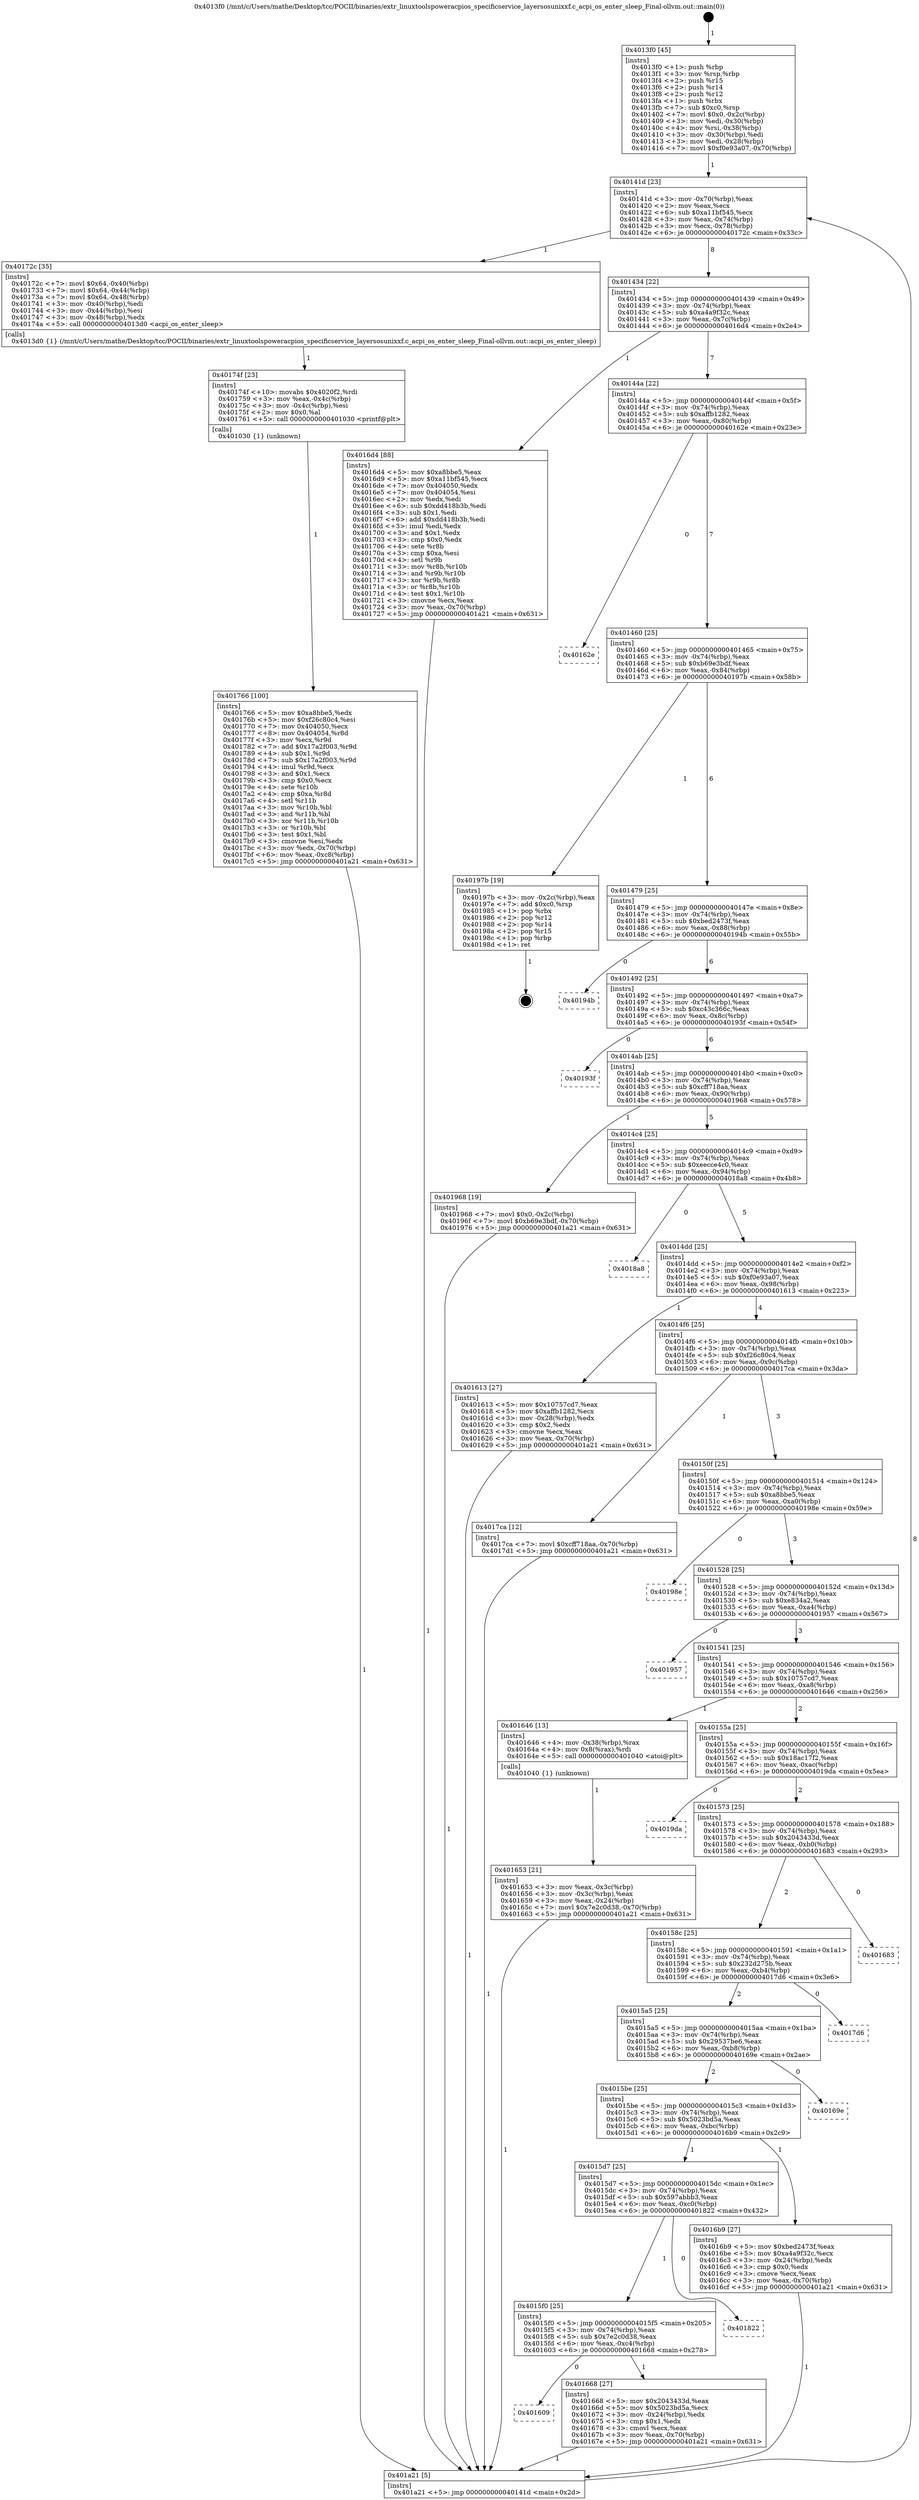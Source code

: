 digraph "0x4013f0" {
  label = "0x4013f0 (/mnt/c/Users/mathe/Desktop/tcc/POCII/binaries/extr_linuxtoolspoweracpios_specificservice_layersosunixxf.c_acpi_os_enter_sleep_Final-ollvm.out::main(0))"
  labelloc = "t"
  node[shape=record]

  Entry [label="",width=0.3,height=0.3,shape=circle,fillcolor=black,style=filled]
  "0x40141d" [label="{
     0x40141d [23]\l
     | [instrs]\l
     &nbsp;&nbsp;0x40141d \<+3\>: mov -0x70(%rbp),%eax\l
     &nbsp;&nbsp;0x401420 \<+2\>: mov %eax,%ecx\l
     &nbsp;&nbsp;0x401422 \<+6\>: sub $0xa11bf545,%ecx\l
     &nbsp;&nbsp;0x401428 \<+3\>: mov %eax,-0x74(%rbp)\l
     &nbsp;&nbsp;0x40142b \<+3\>: mov %ecx,-0x78(%rbp)\l
     &nbsp;&nbsp;0x40142e \<+6\>: je 000000000040172c \<main+0x33c\>\l
  }"]
  "0x40172c" [label="{
     0x40172c [35]\l
     | [instrs]\l
     &nbsp;&nbsp;0x40172c \<+7\>: movl $0x64,-0x40(%rbp)\l
     &nbsp;&nbsp;0x401733 \<+7\>: movl $0x64,-0x44(%rbp)\l
     &nbsp;&nbsp;0x40173a \<+7\>: movl $0x64,-0x48(%rbp)\l
     &nbsp;&nbsp;0x401741 \<+3\>: mov -0x40(%rbp),%edi\l
     &nbsp;&nbsp;0x401744 \<+3\>: mov -0x44(%rbp),%esi\l
     &nbsp;&nbsp;0x401747 \<+3\>: mov -0x48(%rbp),%edx\l
     &nbsp;&nbsp;0x40174a \<+5\>: call 00000000004013d0 \<acpi_os_enter_sleep\>\l
     | [calls]\l
     &nbsp;&nbsp;0x4013d0 \{1\} (/mnt/c/Users/mathe/Desktop/tcc/POCII/binaries/extr_linuxtoolspoweracpios_specificservice_layersosunixxf.c_acpi_os_enter_sleep_Final-ollvm.out::acpi_os_enter_sleep)\l
  }"]
  "0x401434" [label="{
     0x401434 [22]\l
     | [instrs]\l
     &nbsp;&nbsp;0x401434 \<+5\>: jmp 0000000000401439 \<main+0x49\>\l
     &nbsp;&nbsp;0x401439 \<+3\>: mov -0x74(%rbp),%eax\l
     &nbsp;&nbsp;0x40143c \<+5\>: sub $0xa4a9f32c,%eax\l
     &nbsp;&nbsp;0x401441 \<+3\>: mov %eax,-0x7c(%rbp)\l
     &nbsp;&nbsp;0x401444 \<+6\>: je 00000000004016d4 \<main+0x2e4\>\l
  }"]
  Exit [label="",width=0.3,height=0.3,shape=circle,fillcolor=black,style=filled,peripheries=2]
  "0x4016d4" [label="{
     0x4016d4 [88]\l
     | [instrs]\l
     &nbsp;&nbsp;0x4016d4 \<+5\>: mov $0xa8bbe5,%eax\l
     &nbsp;&nbsp;0x4016d9 \<+5\>: mov $0xa11bf545,%ecx\l
     &nbsp;&nbsp;0x4016de \<+7\>: mov 0x404050,%edx\l
     &nbsp;&nbsp;0x4016e5 \<+7\>: mov 0x404054,%esi\l
     &nbsp;&nbsp;0x4016ec \<+2\>: mov %edx,%edi\l
     &nbsp;&nbsp;0x4016ee \<+6\>: sub $0xdd418b3b,%edi\l
     &nbsp;&nbsp;0x4016f4 \<+3\>: sub $0x1,%edi\l
     &nbsp;&nbsp;0x4016f7 \<+6\>: add $0xdd418b3b,%edi\l
     &nbsp;&nbsp;0x4016fd \<+3\>: imul %edi,%edx\l
     &nbsp;&nbsp;0x401700 \<+3\>: and $0x1,%edx\l
     &nbsp;&nbsp;0x401703 \<+3\>: cmp $0x0,%edx\l
     &nbsp;&nbsp;0x401706 \<+4\>: sete %r8b\l
     &nbsp;&nbsp;0x40170a \<+3\>: cmp $0xa,%esi\l
     &nbsp;&nbsp;0x40170d \<+4\>: setl %r9b\l
     &nbsp;&nbsp;0x401711 \<+3\>: mov %r8b,%r10b\l
     &nbsp;&nbsp;0x401714 \<+3\>: and %r9b,%r10b\l
     &nbsp;&nbsp;0x401717 \<+3\>: xor %r9b,%r8b\l
     &nbsp;&nbsp;0x40171a \<+3\>: or %r8b,%r10b\l
     &nbsp;&nbsp;0x40171d \<+4\>: test $0x1,%r10b\l
     &nbsp;&nbsp;0x401721 \<+3\>: cmovne %ecx,%eax\l
     &nbsp;&nbsp;0x401724 \<+3\>: mov %eax,-0x70(%rbp)\l
     &nbsp;&nbsp;0x401727 \<+5\>: jmp 0000000000401a21 \<main+0x631\>\l
  }"]
  "0x40144a" [label="{
     0x40144a [22]\l
     | [instrs]\l
     &nbsp;&nbsp;0x40144a \<+5\>: jmp 000000000040144f \<main+0x5f\>\l
     &nbsp;&nbsp;0x40144f \<+3\>: mov -0x74(%rbp),%eax\l
     &nbsp;&nbsp;0x401452 \<+5\>: sub $0xaffb1282,%eax\l
     &nbsp;&nbsp;0x401457 \<+3\>: mov %eax,-0x80(%rbp)\l
     &nbsp;&nbsp;0x40145a \<+6\>: je 000000000040162e \<main+0x23e\>\l
  }"]
  "0x401766" [label="{
     0x401766 [100]\l
     | [instrs]\l
     &nbsp;&nbsp;0x401766 \<+5\>: mov $0xa8bbe5,%edx\l
     &nbsp;&nbsp;0x40176b \<+5\>: mov $0xf26c80c4,%esi\l
     &nbsp;&nbsp;0x401770 \<+7\>: mov 0x404050,%ecx\l
     &nbsp;&nbsp;0x401777 \<+8\>: mov 0x404054,%r8d\l
     &nbsp;&nbsp;0x40177f \<+3\>: mov %ecx,%r9d\l
     &nbsp;&nbsp;0x401782 \<+7\>: add $0x17a2f003,%r9d\l
     &nbsp;&nbsp;0x401789 \<+4\>: sub $0x1,%r9d\l
     &nbsp;&nbsp;0x40178d \<+7\>: sub $0x17a2f003,%r9d\l
     &nbsp;&nbsp;0x401794 \<+4\>: imul %r9d,%ecx\l
     &nbsp;&nbsp;0x401798 \<+3\>: and $0x1,%ecx\l
     &nbsp;&nbsp;0x40179b \<+3\>: cmp $0x0,%ecx\l
     &nbsp;&nbsp;0x40179e \<+4\>: sete %r10b\l
     &nbsp;&nbsp;0x4017a2 \<+4\>: cmp $0xa,%r8d\l
     &nbsp;&nbsp;0x4017a6 \<+4\>: setl %r11b\l
     &nbsp;&nbsp;0x4017aa \<+3\>: mov %r10b,%bl\l
     &nbsp;&nbsp;0x4017ad \<+3\>: and %r11b,%bl\l
     &nbsp;&nbsp;0x4017b0 \<+3\>: xor %r11b,%r10b\l
     &nbsp;&nbsp;0x4017b3 \<+3\>: or %r10b,%bl\l
     &nbsp;&nbsp;0x4017b6 \<+3\>: test $0x1,%bl\l
     &nbsp;&nbsp;0x4017b9 \<+3\>: cmovne %esi,%edx\l
     &nbsp;&nbsp;0x4017bc \<+3\>: mov %edx,-0x70(%rbp)\l
     &nbsp;&nbsp;0x4017bf \<+6\>: mov %eax,-0xc8(%rbp)\l
     &nbsp;&nbsp;0x4017c5 \<+5\>: jmp 0000000000401a21 \<main+0x631\>\l
  }"]
  "0x40162e" [label="{
     0x40162e\l
  }", style=dashed]
  "0x401460" [label="{
     0x401460 [25]\l
     | [instrs]\l
     &nbsp;&nbsp;0x401460 \<+5\>: jmp 0000000000401465 \<main+0x75\>\l
     &nbsp;&nbsp;0x401465 \<+3\>: mov -0x74(%rbp),%eax\l
     &nbsp;&nbsp;0x401468 \<+5\>: sub $0xb69e3bdf,%eax\l
     &nbsp;&nbsp;0x40146d \<+6\>: mov %eax,-0x84(%rbp)\l
     &nbsp;&nbsp;0x401473 \<+6\>: je 000000000040197b \<main+0x58b\>\l
  }"]
  "0x40174f" [label="{
     0x40174f [23]\l
     | [instrs]\l
     &nbsp;&nbsp;0x40174f \<+10\>: movabs $0x4020f2,%rdi\l
     &nbsp;&nbsp;0x401759 \<+3\>: mov %eax,-0x4c(%rbp)\l
     &nbsp;&nbsp;0x40175c \<+3\>: mov -0x4c(%rbp),%esi\l
     &nbsp;&nbsp;0x40175f \<+2\>: mov $0x0,%al\l
     &nbsp;&nbsp;0x401761 \<+5\>: call 0000000000401030 \<printf@plt\>\l
     | [calls]\l
     &nbsp;&nbsp;0x401030 \{1\} (unknown)\l
  }"]
  "0x40197b" [label="{
     0x40197b [19]\l
     | [instrs]\l
     &nbsp;&nbsp;0x40197b \<+3\>: mov -0x2c(%rbp),%eax\l
     &nbsp;&nbsp;0x40197e \<+7\>: add $0xc0,%rsp\l
     &nbsp;&nbsp;0x401985 \<+1\>: pop %rbx\l
     &nbsp;&nbsp;0x401986 \<+2\>: pop %r12\l
     &nbsp;&nbsp;0x401988 \<+2\>: pop %r14\l
     &nbsp;&nbsp;0x40198a \<+2\>: pop %r15\l
     &nbsp;&nbsp;0x40198c \<+1\>: pop %rbp\l
     &nbsp;&nbsp;0x40198d \<+1\>: ret\l
  }"]
  "0x401479" [label="{
     0x401479 [25]\l
     | [instrs]\l
     &nbsp;&nbsp;0x401479 \<+5\>: jmp 000000000040147e \<main+0x8e\>\l
     &nbsp;&nbsp;0x40147e \<+3\>: mov -0x74(%rbp),%eax\l
     &nbsp;&nbsp;0x401481 \<+5\>: sub $0xbed2473f,%eax\l
     &nbsp;&nbsp;0x401486 \<+6\>: mov %eax,-0x88(%rbp)\l
     &nbsp;&nbsp;0x40148c \<+6\>: je 000000000040194b \<main+0x55b\>\l
  }"]
  "0x401609" [label="{
     0x401609\l
  }", style=dashed]
  "0x40194b" [label="{
     0x40194b\l
  }", style=dashed]
  "0x401492" [label="{
     0x401492 [25]\l
     | [instrs]\l
     &nbsp;&nbsp;0x401492 \<+5\>: jmp 0000000000401497 \<main+0xa7\>\l
     &nbsp;&nbsp;0x401497 \<+3\>: mov -0x74(%rbp),%eax\l
     &nbsp;&nbsp;0x40149a \<+5\>: sub $0xc43c366c,%eax\l
     &nbsp;&nbsp;0x40149f \<+6\>: mov %eax,-0x8c(%rbp)\l
     &nbsp;&nbsp;0x4014a5 \<+6\>: je 000000000040193f \<main+0x54f\>\l
  }"]
  "0x401668" [label="{
     0x401668 [27]\l
     | [instrs]\l
     &nbsp;&nbsp;0x401668 \<+5\>: mov $0x2043433d,%eax\l
     &nbsp;&nbsp;0x40166d \<+5\>: mov $0x5023bd5a,%ecx\l
     &nbsp;&nbsp;0x401672 \<+3\>: mov -0x24(%rbp),%edx\l
     &nbsp;&nbsp;0x401675 \<+3\>: cmp $0x1,%edx\l
     &nbsp;&nbsp;0x401678 \<+3\>: cmovl %ecx,%eax\l
     &nbsp;&nbsp;0x40167b \<+3\>: mov %eax,-0x70(%rbp)\l
     &nbsp;&nbsp;0x40167e \<+5\>: jmp 0000000000401a21 \<main+0x631\>\l
  }"]
  "0x40193f" [label="{
     0x40193f\l
  }", style=dashed]
  "0x4014ab" [label="{
     0x4014ab [25]\l
     | [instrs]\l
     &nbsp;&nbsp;0x4014ab \<+5\>: jmp 00000000004014b0 \<main+0xc0\>\l
     &nbsp;&nbsp;0x4014b0 \<+3\>: mov -0x74(%rbp),%eax\l
     &nbsp;&nbsp;0x4014b3 \<+5\>: sub $0xcff718aa,%eax\l
     &nbsp;&nbsp;0x4014b8 \<+6\>: mov %eax,-0x90(%rbp)\l
     &nbsp;&nbsp;0x4014be \<+6\>: je 0000000000401968 \<main+0x578\>\l
  }"]
  "0x4015f0" [label="{
     0x4015f0 [25]\l
     | [instrs]\l
     &nbsp;&nbsp;0x4015f0 \<+5\>: jmp 00000000004015f5 \<main+0x205\>\l
     &nbsp;&nbsp;0x4015f5 \<+3\>: mov -0x74(%rbp),%eax\l
     &nbsp;&nbsp;0x4015f8 \<+5\>: sub $0x7e2c0d38,%eax\l
     &nbsp;&nbsp;0x4015fd \<+6\>: mov %eax,-0xc4(%rbp)\l
     &nbsp;&nbsp;0x401603 \<+6\>: je 0000000000401668 \<main+0x278\>\l
  }"]
  "0x401968" [label="{
     0x401968 [19]\l
     | [instrs]\l
     &nbsp;&nbsp;0x401968 \<+7\>: movl $0x0,-0x2c(%rbp)\l
     &nbsp;&nbsp;0x40196f \<+7\>: movl $0xb69e3bdf,-0x70(%rbp)\l
     &nbsp;&nbsp;0x401976 \<+5\>: jmp 0000000000401a21 \<main+0x631\>\l
  }"]
  "0x4014c4" [label="{
     0x4014c4 [25]\l
     | [instrs]\l
     &nbsp;&nbsp;0x4014c4 \<+5\>: jmp 00000000004014c9 \<main+0xd9\>\l
     &nbsp;&nbsp;0x4014c9 \<+3\>: mov -0x74(%rbp),%eax\l
     &nbsp;&nbsp;0x4014cc \<+5\>: sub $0xeecce4c0,%eax\l
     &nbsp;&nbsp;0x4014d1 \<+6\>: mov %eax,-0x94(%rbp)\l
     &nbsp;&nbsp;0x4014d7 \<+6\>: je 00000000004018a8 \<main+0x4b8\>\l
  }"]
  "0x401822" [label="{
     0x401822\l
  }", style=dashed]
  "0x4018a8" [label="{
     0x4018a8\l
  }", style=dashed]
  "0x4014dd" [label="{
     0x4014dd [25]\l
     | [instrs]\l
     &nbsp;&nbsp;0x4014dd \<+5\>: jmp 00000000004014e2 \<main+0xf2\>\l
     &nbsp;&nbsp;0x4014e2 \<+3\>: mov -0x74(%rbp),%eax\l
     &nbsp;&nbsp;0x4014e5 \<+5\>: sub $0xf0e93a07,%eax\l
     &nbsp;&nbsp;0x4014ea \<+6\>: mov %eax,-0x98(%rbp)\l
     &nbsp;&nbsp;0x4014f0 \<+6\>: je 0000000000401613 \<main+0x223\>\l
  }"]
  "0x4015d7" [label="{
     0x4015d7 [25]\l
     | [instrs]\l
     &nbsp;&nbsp;0x4015d7 \<+5\>: jmp 00000000004015dc \<main+0x1ec\>\l
     &nbsp;&nbsp;0x4015dc \<+3\>: mov -0x74(%rbp),%eax\l
     &nbsp;&nbsp;0x4015df \<+5\>: sub $0x597abbb3,%eax\l
     &nbsp;&nbsp;0x4015e4 \<+6\>: mov %eax,-0xc0(%rbp)\l
     &nbsp;&nbsp;0x4015ea \<+6\>: je 0000000000401822 \<main+0x432\>\l
  }"]
  "0x401613" [label="{
     0x401613 [27]\l
     | [instrs]\l
     &nbsp;&nbsp;0x401613 \<+5\>: mov $0x10757cd7,%eax\l
     &nbsp;&nbsp;0x401618 \<+5\>: mov $0xaffb1282,%ecx\l
     &nbsp;&nbsp;0x40161d \<+3\>: mov -0x28(%rbp),%edx\l
     &nbsp;&nbsp;0x401620 \<+3\>: cmp $0x2,%edx\l
     &nbsp;&nbsp;0x401623 \<+3\>: cmovne %ecx,%eax\l
     &nbsp;&nbsp;0x401626 \<+3\>: mov %eax,-0x70(%rbp)\l
     &nbsp;&nbsp;0x401629 \<+5\>: jmp 0000000000401a21 \<main+0x631\>\l
  }"]
  "0x4014f6" [label="{
     0x4014f6 [25]\l
     | [instrs]\l
     &nbsp;&nbsp;0x4014f6 \<+5\>: jmp 00000000004014fb \<main+0x10b\>\l
     &nbsp;&nbsp;0x4014fb \<+3\>: mov -0x74(%rbp),%eax\l
     &nbsp;&nbsp;0x4014fe \<+5\>: sub $0xf26c80c4,%eax\l
     &nbsp;&nbsp;0x401503 \<+6\>: mov %eax,-0x9c(%rbp)\l
     &nbsp;&nbsp;0x401509 \<+6\>: je 00000000004017ca \<main+0x3da\>\l
  }"]
  "0x401a21" [label="{
     0x401a21 [5]\l
     | [instrs]\l
     &nbsp;&nbsp;0x401a21 \<+5\>: jmp 000000000040141d \<main+0x2d\>\l
  }"]
  "0x4013f0" [label="{
     0x4013f0 [45]\l
     | [instrs]\l
     &nbsp;&nbsp;0x4013f0 \<+1\>: push %rbp\l
     &nbsp;&nbsp;0x4013f1 \<+3\>: mov %rsp,%rbp\l
     &nbsp;&nbsp;0x4013f4 \<+2\>: push %r15\l
     &nbsp;&nbsp;0x4013f6 \<+2\>: push %r14\l
     &nbsp;&nbsp;0x4013f8 \<+2\>: push %r12\l
     &nbsp;&nbsp;0x4013fa \<+1\>: push %rbx\l
     &nbsp;&nbsp;0x4013fb \<+7\>: sub $0xc0,%rsp\l
     &nbsp;&nbsp;0x401402 \<+7\>: movl $0x0,-0x2c(%rbp)\l
     &nbsp;&nbsp;0x401409 \<+3\>: mov %edi,-0x30(%rbp)\l
     &nbsp;&nbsp;0x40140c \<+4\>: mov %rsi,-0x38(%rbp)\l
     &nbsp;&nbsp;0x401410 \<+3\>: mov -0x30(%rbp),%edi\l
     &nbsp;&nbsp;0x401413 \<+3\>: mov %edi,-0x28(%rbp)\l
     &nbsp;&nbsp;0x401416 \<+7\>: movl $0xf0e93a07,-0x70(%rbp)\l
  }"]
  "0x4016b9" [label="{
     0x4016b9 [27]\l
     | [instrs]\l
     &nbsp;&nbsp;0x4016b9 \<+5\>: mov $0xbed2473f,%eax\l
     &nbsp;&nbsp;0x4016be \<+5\>: mov $0xa4a9f32c,%ecx\l
     &nbsp;&nbsp;0x4016c3 \<+3\>: mov -0x24(%rbp),%edx\l
     &nbsp;&nbsp;0x4016c6 \<+3\>: cmp $0x0,%edx\l
     &nbsp;&nbsp;0x4016c9 \<+3\>: cmove %ecx,%eax\l
     &nbsp;&nbsp;0x4016cc \<+3\>: mov %eax,-0x70(%rbp)\l
     &nbsp;&nbsp;0x4016cf \<+5\>: jmp 0000000000401a21 \<main+0x631\>\l
  }"]
  "0x4017ca" [label="{
     0x4017ca [12]\l
     | [instrs]\l
     &nbsp;&nbsp;0x4017ca \<+7\>: movl $0xcff718aa,-0x70(%rbp)\l
     &nbsp;&nbsp;0x4017d1 \<+5\>: jmp 0000000000401a21 \<main+0x631\>\l
  }"]
  "0x40150f" [label="{
     0x40150f [25]\l
     | [instrs]\l
     &nbsp;&nbsp;0x40150f \<+5\>: jmp 0000000000401514 \<main+0x124\>\l
     &nbsp;&nbsp;0x401514 \<+3\>: mov -0x74(%rbp),%eax\l
     &nbsp;&nbsp;0x401517 \<+5\>: sub $0xa8bbe5,%eax\l
     &nbsp;&nbsp;0x40151c \<+6\>: mov %eax,-0xa0(%rbp)\l
     &nbsp;&nbsp;0x401522 \<+6\>: je 000000000040198e \<main+0x59e\>\l
  }"]
  "0x4015be" [label="{
     0x4015be [25]\l
     | [instrs]\l
     &nbsp;&nbsp;0x4015be \<+5\>: jmp 00000000004015c3 \<main+0x1d3\>\l
     &nbsp;&nbsp;0x4015c3 \<+3\>: mov -0x74(%rbp),%eax\l
     &nbsp;&nbsp;0x4015c6 \<+5\>: sub $0x5023bd5a,%eax\l
     &nbsp;&nbsp;0x4015cb \<+6\>: mov %eax,-0xbc(%rbp)\l
     &nbsp;&nbsp;0x4015d1 \<+6\>: je 00000000004016b9 \<main+0x2c9\>\l
  }"]
  "0x40198e" [label="{
     0x40198e\l
  }", style=dashed]
  "0x401528" [label="{
     0x401528 [25]\l
     | [instrs]\l
     &nbsp;&nbsp;0x401528 \<+5\>: jmp 000000000040152d \<main+0x13d\>\l
     &nbsp;&nbsp;0x40152d \<+3\>: mov -0x74(%rbp),%eax\l
     &nbsp;&nbsp;0x401530 \<+5\>: sub $0xe834a2,%eax\l
     &nbsp;&nbsp;0x401535 \<+6\>: mov %eax,-0xa4(%rbp)\l
     &nbsp;&nbsp;0x40153b \<+6\>: je 0000000000401957 \<main+0x567\>\l
  }"]
  "0x40169e" [label="{
     0x40169e\l
  }", style=dashed]
  "0x401957" [label="{
     0x401957\l
  }", style=dashed]
  "0x401541" [label="{
     0x401541 [25]\l
     | [instrs]\l
     &nbsp;&nbsp;0x401541 \<+5\>: jmp 0000000000401546 \<main+0x156\>\l
     &nbsp;&nbsp;0x401546 \<+3\>: mov -0x74(%rbp),%eax\l
     &nbsp;&nbsp;0x401549 \<+5\>: sub $0x10757cd7,%eax\l
     &nbsp;&nbsp;0x40154e \<+6\>: mov %eax,-0xa8(%rbp)\l
     &nbsp;&nbsp;0x401554 \<+6\>: je 0000000000401646 \<main+0x256\>\l
  }"]
  "0x4015a5" [label="{
     0x4015a5 [25]\l
     | [instrs]\l
     &nbsp;&nbsp;0x4015a5 \<+5\>: jmp 00000000004015aa \<main+0x1ba\>\l
     &nbsp;&nbsp;0x4015aa \<+3\>: mov -0x74(%rbp),%eax\l
     &nbsp;&nbsp;0x4015ad \<+5\>: sub $0x29537be6,%eax\l
     &nbsp;&nbsp;0x4015b2 \<+6\>: mov %eax,-0xb8(%rbp)\l
     &nbsp;&nbsp;0x4015b8 \<+6\>: je 000000000040169e \<main+0x2ae\>\l
  }"]
  "0x401646" [label="{
     0x401646 [13]\l
     | [instrs]\l
     &nbsp;&nbsp;0x401646 \<+4\>: mov -0x38(%rbp),%rax\l
     &nbsp;&nbsp;0x40164a \<+4\>: mov 0x8(%rax),%rdi\l
     &nbsp;&nbsp;0x40164e \<+5\>: call 0000000000401040 \<atoi@plt\>\l
     | [calls]\l
     &nbsp;&nbsp;0x401040 \{1\} (unknown)\l
  }"]
  "0x40155a" [label="{
     0x40155a [25]\l
     | [instrs]\l
     &nbsp;&nbsp;0x40155a \<+5\>: jmp 000000000040155f \<main+0x16f\>\l
     &nbsp;&nbsp;0x40155f \<+3\>: mov -0x74(%rbp),%eax\l
     &nbsp;&nbsp;0x401562 \<+5\>: sub $0x18ac17f2,%eax\l
     &nbsp;&nbsp;0x401567 \<+6\>: mov %eax,-0xac(%rbp)\l
     &nbsp;&nbsp;0x40156d \<+6\>: je 00000000004019da \<main+0x5ea\>\l
  }"]
  "0x401653" [label="{
     0x401653 [21]\l
     | [instrs]\l
     &nbsp;&nbsp;0x401653 \<+3\>: mov %eax,-0x3c(%rbp)\l
     &nbsp;&nbsp;0x401656 \<+3\>: mov -0x3c(%rbp),%eax\l
     &nbsp;&nbsp;0x401659 \<+3\>: mov %eax,-0x24(%rbp)\l
     &nbsp;&nbsp;0x40165c \<+7\>: movl $0x7e2c0d38,-0x70(%rbp)\l
     &nbsp;&nbsp;0x401663 \<+5\>: jmp 0000000000401a21 \<main+0x631\>\l
  }"]
  "0x4017d6" [label="{
     0x4017d6\l
  }", style=dashed]
  "0x4019da" [label="{
     0x4019da\l
  }", style=dashed]
  "0x401573" [label="{
     0x401573 [25]\l
     | [instrs]\l
     &nbsp;&nbsp;0x401573 \<+5\>: jmp 0000000000401578 \<main+0x188\>\l
     &nbsp;&nbsp;0x401578 \<+3\>: mov -0x74(%rbp),%eax\l
     &nbsp;&nbsp;0x40157b \<+5\>: sub $0x2043433d,%eax\l
     &nbsp;&nbsp;0x401580 \<+6\>: mov %eax,-0xb0(%rbp)\l
     &nbsp;&nbsp;0x401586 \<+6\>: je 0000000000401683 \<main+0x293\>\l
  }"]
  "0x40158c" [label="{
     0x40158c [25]\l
     | [instrs]\l
     &nbsp;&nbsp;0x40158c \<+5\>: jmp 0000000000401591 \<main+0x1a1\>\l
     &nbsp;&nbsp;0x401591 \<+3\>: mov -0x74(%rbp),%eax\l
     &nbsp;&nbsp;0x401594 \<+5\>: sub $0x232d275b,%eax\l
     &nbsp;&nbsp;0x401599 \<+6\>: mov %eax,-0xb4(%rbp)\l
     &nbsp;&nbsp;0x40159f \<+6\>: je 00000000004017d6 \<main+0x3e6\>\l
  }"]
  "0x401683" [label="{
     0x401683\l
  }", style=dashed]
  Entry -> "0x4013f0" [label=" 1"]
  "0x40141d" -> "0x40172c" [label=" 1"]
  "0x40141d" -> "0x401434" [label=" 8"]
  "0x40197b" -> Exit [label=" 1"]
  "0x401434" -> "0x4016d4" [label=" 1"]
  "0x401434" -> "0x40144a" [label=" 7"]
  "0x401968" -> "0x401a21" [label=" 1"]
  "0x40144a" -> "0x40162e" [label=" 0"]
  "0x40144a" -> "0x401460" [label=" 7"]
  "0x4017ca" -> "0x401a21" [label=" 1"]
  "0x401460" -> "0x40197b" [label=" 1"]
  "0x401460" -> "0x401479" [label=" 6"]
  "0x401766" -> "0x401a21" [label=" 1"]
  "0x401479" -> "0x40194b" [label=" 0"]
  "0x401479" -> "0x401492" [label=" 6"]
  "0x40174f" -> "0x401766" [label=" 1"]
  "0x401492" -> "0x40193f" [label=" 0"]
  "0x401492" -> "0x4014ab" [label=" 6"]
  "0x40172c" -> "0x40174f" [label=" 1"]
  "0x4014ab" -> "0x401968" [label=" 1"]
  "0x4014ab" -> "0x4014c4" [label=" 5"]
  "0x4016b9" -> "0x401a21" [label=" 1"]
  "0x4014c4" -> "0x4018a8" [label=" 0"]
  "0x4014c4" -> "0x4014dd" [label=" 5"]
  "0x401668" -> "0x401a21" [label=" 1"]
  "0x4014dd" -> "0x401613" [label=" 1"]
  "0x4014dd" -> "0x4014f6" [label=" 4"]
  "0x401613" -> "0x401a21" [label=" 1"]
  "0x4013f0" -> "0x40141d" [label=" 1"]
  "0x401a21" -> "0x40141d" [label=" 8"]
  "0x4015f0" -> "0x401668" [label=" 1"]
  "0x4014f6" -> "0x4017ca" [label=" 1"]
  "0x4014f6" -> "0x40150f" [label=" 3"]
  "0x4016d4" -> "0x401a21" [label=" 1"]
  "0x40150f" -> "0x40198e" [label=" 0"]
  "0x40150f" -> "0x401528" [label=" 3"]
  "0x4015d7" -> "0x401822" [label=" 0"]
  "0x401528" -> "0x401957" [label=" 0"]
  "0x401528" -> "0x401541" [label=" 3"]
  "0x4015f0" -> "0x401609" [label=" 0"]
  "0x401541" -> "0x401646" [label=" 1"]
  "0x401541" -> "0x40155a" [label=" 2"]
  "0x401646" -> "0x401653" [label=" 1"]
  "0x401653" -> "0x401a21" [label=" 1"]
  "0x4015be" -> "0x4016b9" [label=" 1"]
  "0x40155a" -> "0x4019da" [label=" 0"]
  "0x40155a" -> "0x401573" [label=" 2"]
  "0x4015d7" -> "0x4015f0" [label=" 1"]
  "0x401573" -> "0x401683" [label=" 0"]
  "0x401573" -> "0x40158c" [label=" 2"]
  "0x4015a5" -> "0x4015be" [label=" 2"]
  "0x40158c" -> "0x4017d6" [label=" 0"]
  "0x40158c" -> "0x4015a5" [label=" 2"]
  "0x4015be" -> "0x4015d7" [label=" 1"]
  "0x4015a5" -> "0x40169e" [label=" 0"]
}
